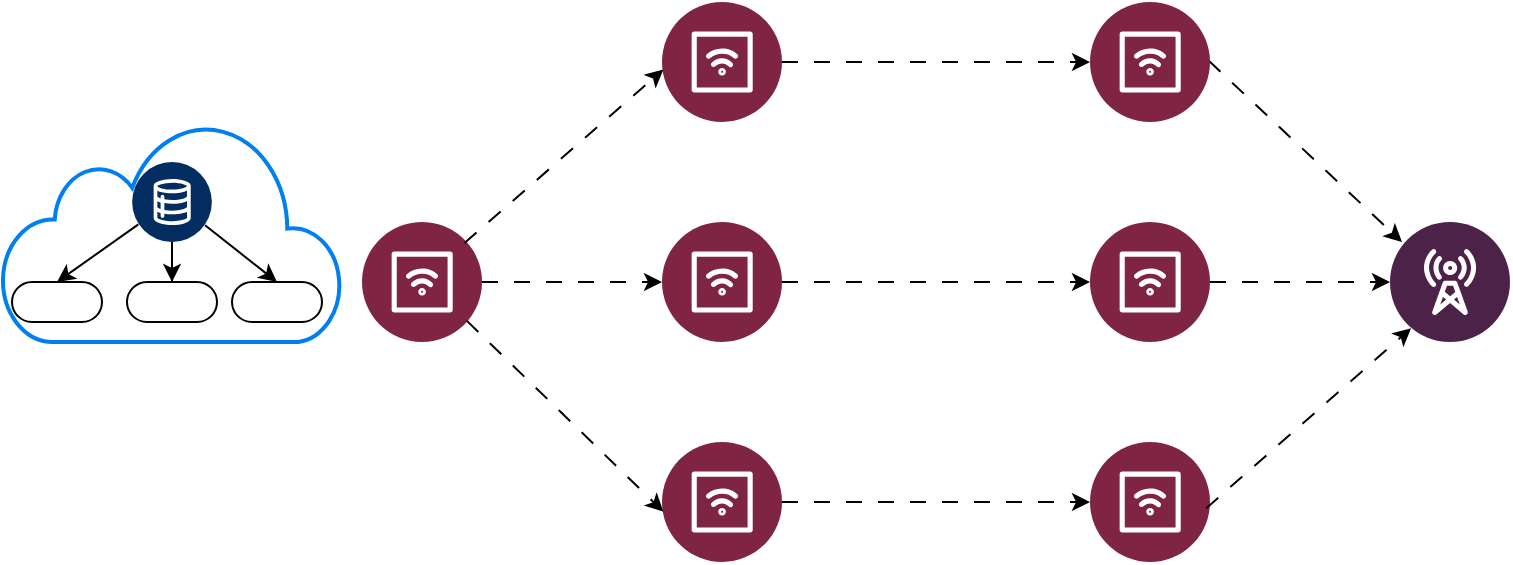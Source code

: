 <mxfile version="26.0.4">
  <diagram name="第 1 页" id="sKA3qpIQHdnJCjVBlkSo">
    <mxGraphModel dx="814" dy="517" grid="1" gridSize="10" guides="1" tooltips="1" connect="1" arrows="1" fold="1" page="1" pageScale="1" pageWidth="827" pageHeight="1169" math="0" shadow="0">
      <root>
        <mxCell id="0" />
        <mxCell id="1" parent="0" />
        <mxCell id="s35_5YkXYHVclZI1yxsc-15" style="edgeStyle=orthogonalEdgeStyle;rounded=0;orthogonalLoop=1;jettySize=auto;html=1;dashed=1;dashPattern=8 8;" edge="1" parent="1" source="s35_5YkXYHVclZI1yxsc-1" target="s35_5YkXYHVclZI1yxsc-6">
          <mxGeometry relative="1" as="geometry" />
        </mxCell>
        <mxCell id="s35_5YkXYHVclZI1yxsc-1" value="" style="verticalLabelPosition=bottom;aspect=fixed;html=1;shape=mxgraph.salesforce.iot2;" vertex="1" parent="1">
          <mxGeometry x="190" y="200" width="60" height="60" as="geometry" />
        </mxCell>
        <mxCell id="s35_5YkXYHVclZI1yxsc-16" style="edgeStyle=orthogonalEdgeStyle;rounded=0;orthogonalLoop=1;jettySize=auto;html=1;dashed=1;dashPattern=8 8;" edge="1" parent="1" source="s35_5YkXYHVclZI1yxsc-5" target="s35_5YkXYHVclZI1yxsc-8">
          <mxGeometry relative="1" as="geometry" />
        </mxCell>
        <mxCell id="s35_5YkXYHVclZI1yxsc-5" value="" style="verticalLabelPosition=bottom;aspect=fixed;html=1;shape=mxgraph.salesforce.iot2;" vertex="1" parent="1">
          <mxGeometry x="340" y="90" width="60" height="60" as="geometry" />
        </mxCell>
        <mxCell id="s35_5YkXYHVclZI1yxsc-17" style="edgeStyle=orthogonalEdgeStyle;rounded=0;orthogonalLoop=1;jettySize=auto;html=1;dashed=1;dashPattern=8 8;" edge="1" parent="1" source="s35_5YkXYHVclZI1yxsc-6" target="s35_5YkXYHVclZI1yxsc-9">
          <mxGeometry relative="1" as="geometry" />
        </mxCell>
        <mxCell id="s35_5YkXYHVclZI1yxsc-6" value="" style="verticalLabelPosition=bottom;aspect=fixed;html=1;shape=mxgraph.salesforce.iot2;" vertex="1" parent="1">
          <mxGeometry x="340" y="200" width="60" height="60" as="geometry" />
        </mxCell>
        <mxCell id="s35_5YkXYHVclZI1yxsc-18" style="edgeStyle=orthogonalEdgeStyle;rounded=0;orthogonalLoop=1;jettySize=auto;html=1;dashed=1;dashPattern=8 8;" edge="1" parent="1" source="s35_5YkXYHVclZI1yxsc-7" target="s35_5YkXYHVclZI1yxsc-10">
          <mxGeometry relative="1" as="geometry" />
        </mxCell>
        <mxCell id="s35_5YkXYHVclZI1yxsc-7" value="" style="verticalLabelPosition=bottom;aspect=fixed;html=1;shape=mxgraph.salesforce.iot2;" vertex="1" parent="1">
          <mxGeometry x="340" y="310" width="60" height="60" as="geometry" />
        </mxCell>
        <mxCell id="s35_5YkXYHVclZI1yxsc-22" style="rounded=0;orthogonalLoop=1;jettySize=auto;html=1;exitX=0.99;exitY=0.49;exitDx=0;exitDy=0;exitPerimeter=0;entryX=0.1;entryY=0.167;entryDx=0;entryDy=0;entryPerimeter=0;dashed=1;dashPattern=8 8;" edge="1" parent="1" source="s35_5YkXYHVclZI1yxsc-8" target="s35_5YkXYHVclZI1yxsc-12">
          <mxGeometry relative="1" as="geometry">
            <mxPoint x="710" y="210" as="targetPoint" />
          </mxGeometry>
        </mxCell>
        <mxCell id="s35_5YkXYHVclZI1yxsc-8" value="" style="verticalLabelPosition=bottom;aspect=fixed;html=1;shape=mxgraph.salesforce.iot2;" vertex="1" parent="1">
          <mxGeometry x="554" y="90" width="60" height="60" as="geometry" />
        </mxCell>
        <mxCell id="s35_5YkXYHVclZI1yxsc-23" style="edgeStyle=orthogonalEdgeStyle;rounded=0;orthogonalLoop=1;jettySize=auto;html=1;dashed=1;dashPattern=8 8;" edge="1" parent="1" source="s35_5YkXYHVclZI1yxsc-9" target="s35_5YkXYHVclZI1yxsc-12">
          <mxGeometry relative="1" as="geometry" />
        </mxCell>
        <mxCell id="s35_5YkXYHVclZI1yxsc-9" value="" style="verticalLabelPosition=bottom;aspect=fixed;html=1;shape=mxgraph.salesforce.iot2;" vertex="1" parent="1">
          <mxGeometry x="554" y="200" width="60" height="60" as="geometry" />
        </mxCell>
        <mxCell id="s35_5YkXYHVclZI1yxsc-10" value="" style="verticalLabelPosition=bottom;aspect=fixed;html=1;shape=mxgraph.salesforce.iot2;" vertex="1" parent="1">
          <mxGeometry x="554" y="310" width="60" height="60" as="geometry" />
        </mxCell>
        <mxCell id="s35_5YkXYHVclZI1yxsc-12" value="" style="verticalLabelPosition=bottom;aspect=fixed;html=1;shape=mxgraph.salesforce.communications2;" vertex="1" parent="1">
          <mxGeometry x="704" y="200" width="60" height="60" as="geometry" />
        </mxCell>
        <mxCell id="s35_5YkXYHVclZI1yxsc-14" style="rounded=0;orthogonalLoop=1;jettySize=auto;html=1;entryX=0.012;entryY=0.562;entryDx=0;entryDy=0;entryPerimeter=0;exitX=0.854;exitY=0.175;exitDx=0;exitDy=0;exitPerimeter=0;dashed=1;dashPattern=8 8;" edge="1" parent="1" source="s35_5YkXYHVclZI1yxsc-1" target="s35_5YkXYHVclZI1yxsc-5">
          <mxGeometry relative="1" as="geometry" />
        </mxCell>
        <mxCell id="s35_5YkXYHVclZI1yxsc-19" style="rounded=0;orthogonalLoop=1;jettySize=auto;html=1;entryX=0.012;entryY=0.581;entryDx=0;entryDy=0;entryPerimeter=0;elbow=vertical;exitX=0.874;exitY=0.824;exitDx=0;exitDy=0;exitPerimeter=0;dashed=1;dashPattern=8 8;" edge="1" parent="1" source="s35_5YkXYHVclZI1yxsc-1" target="s35_5YkXYHVclZI1yxsc-7">
          <mxGeometry relative="1" as="geometry" />
        </mxCell>
        <mxCell id="s35_5YkXYHVclZI1yxsc-24" style="rounded=0;orthogonalLoop=1;jettySize=auto;html=1;entryX=0.176;entryY=0.885;entryDx=0;entryDy=0;entryPerimeter=0;exitX=0.969;exitY=0.552;exitDx=0;exitDy=0;exitPerimeter=0;dashed=1;dashPattern=8 8;" edge="1" parent="1" source="s35_5YkXYHVclZI1yxsc-10" target="s35_5YkXYHVclZI1yxsc-12">
          <mxGeometry relative="1" as="geometry" />
        </mxCell>
        <mxCell id="s35_5YkXYHVclZI1yxsc-25" value="" style="html=1;verticalLabelPosition=bottom;align=center;labelBackgroundColor=#ffffff;verticalAlign=top;strokeWidth=2;strokeColor=#0080F0;shadow=0;dashed=0;shape=mxgraph.ios7.icons.cloud;" vertex="1" parent="1">
          <mxGeometry x="10" y="150" width="170" height="110" as="geometry" />
        </mxCell>
        <mxCell id="s35_5YkXYHVclZI1yxsc-26" value="" style="verticalLabelPosition=bottom;aspect=fixed;html=1;shape=mxgraph.salesforce.data2;" vertex="1" parent="1">
          <mxGeometry x="75" y="170" width="40" height="40" as="geometry" />
        </mxCell>
        <mxCell id="s35_5YkXYHVclZI1yxsc-32" value="" style="html=1;dashed=0;whiteSpace=wrap;shape=mxgraph.dfd.start" vertex="1" parent="1">
          <mxGeometry x="72.5" y="230" width="45" height="20" as="geometry" />
        </mxCell>
        <mxCell id="s35_5YkXYHVclZI1yxsc-35" value="" style="html=1;dashed=0;whiteSpace=wrap;shape=mxgraph.dfd.start" vertex="1" parent="1">
          <mxGeometry x="15" y="230" width="45" height="20" as="geometry" />
        </mxCell>
        <mxCell id="s35_5YkXYHVclZI1yxsc-36" value="" style="html=1;dashed=0;whiteSpace=wrap;shape=mxgraph.dfd.start" vertex="1" parent="1">
          <mxGeometry x="125" y="230" width="45" height="20" as="geometry" />
        </mxCell>
        <mxCell id="s35_5YkXYHVclZI1yxsc-38" style="edgeStyle=orthogonalEdgeStyle;rounded=0;orthogonalLoop=1;jettySize=auto;html=1;entryX=0.5;entryY=0.5;entryDx=0;entryDy=-10;entryPerimeter=0;" edge="1" parent="1" source="s35_5YkXYHVclZI1yxsc-26" target="s35_5YkXYHVclZI1yxsc-32">
          <mxGeometry relative="1" as="geometry" />
        </mxCell>
        <mxCell id="s35_5YkXYHVclZI1yxsc-39" style="rounded=0;orthogonalLoop=1;jettySize=auto;html=1;entryX=0.5;entryY=0.5;entryDx=0;entryDy=-10;entryPerimeter=0;exitX=0.078;exitY=0.78;exitDx=0;exitDy=0;exitPerimeter=0;" edge="1" parent="1" source="s35_5YkXYHVclZI1yxsc-26" target="s35_5YkXYHVclZI1yxsc-35">
          <mxGeometry relative="1" as="geometry" />
        </mxCell>
        <mxCell id="s35_5YkXYHVclZI1yxsc-40" style="rounded=0;orthogonalLoop=1;jettySize=auto;html=1;entryX=0.5;entryY=0.5;entryDx=0;entryDy=-10;entryPerimeter=0;exitX=0.915;exitY=0.79;exitDx=0;exitDy=0;exitPerimeter=0;" edge="1" parent="1" source="s35_5YkXYHVclZI1yxsc-26" target="s35_5YkXYHVclZI1yxsc-36">
          <mxGeometry relative="1" as="geometry" />
        </mxCell>
      </root>
    </mxGraphModel>
  </diagram>
</mxfile>
